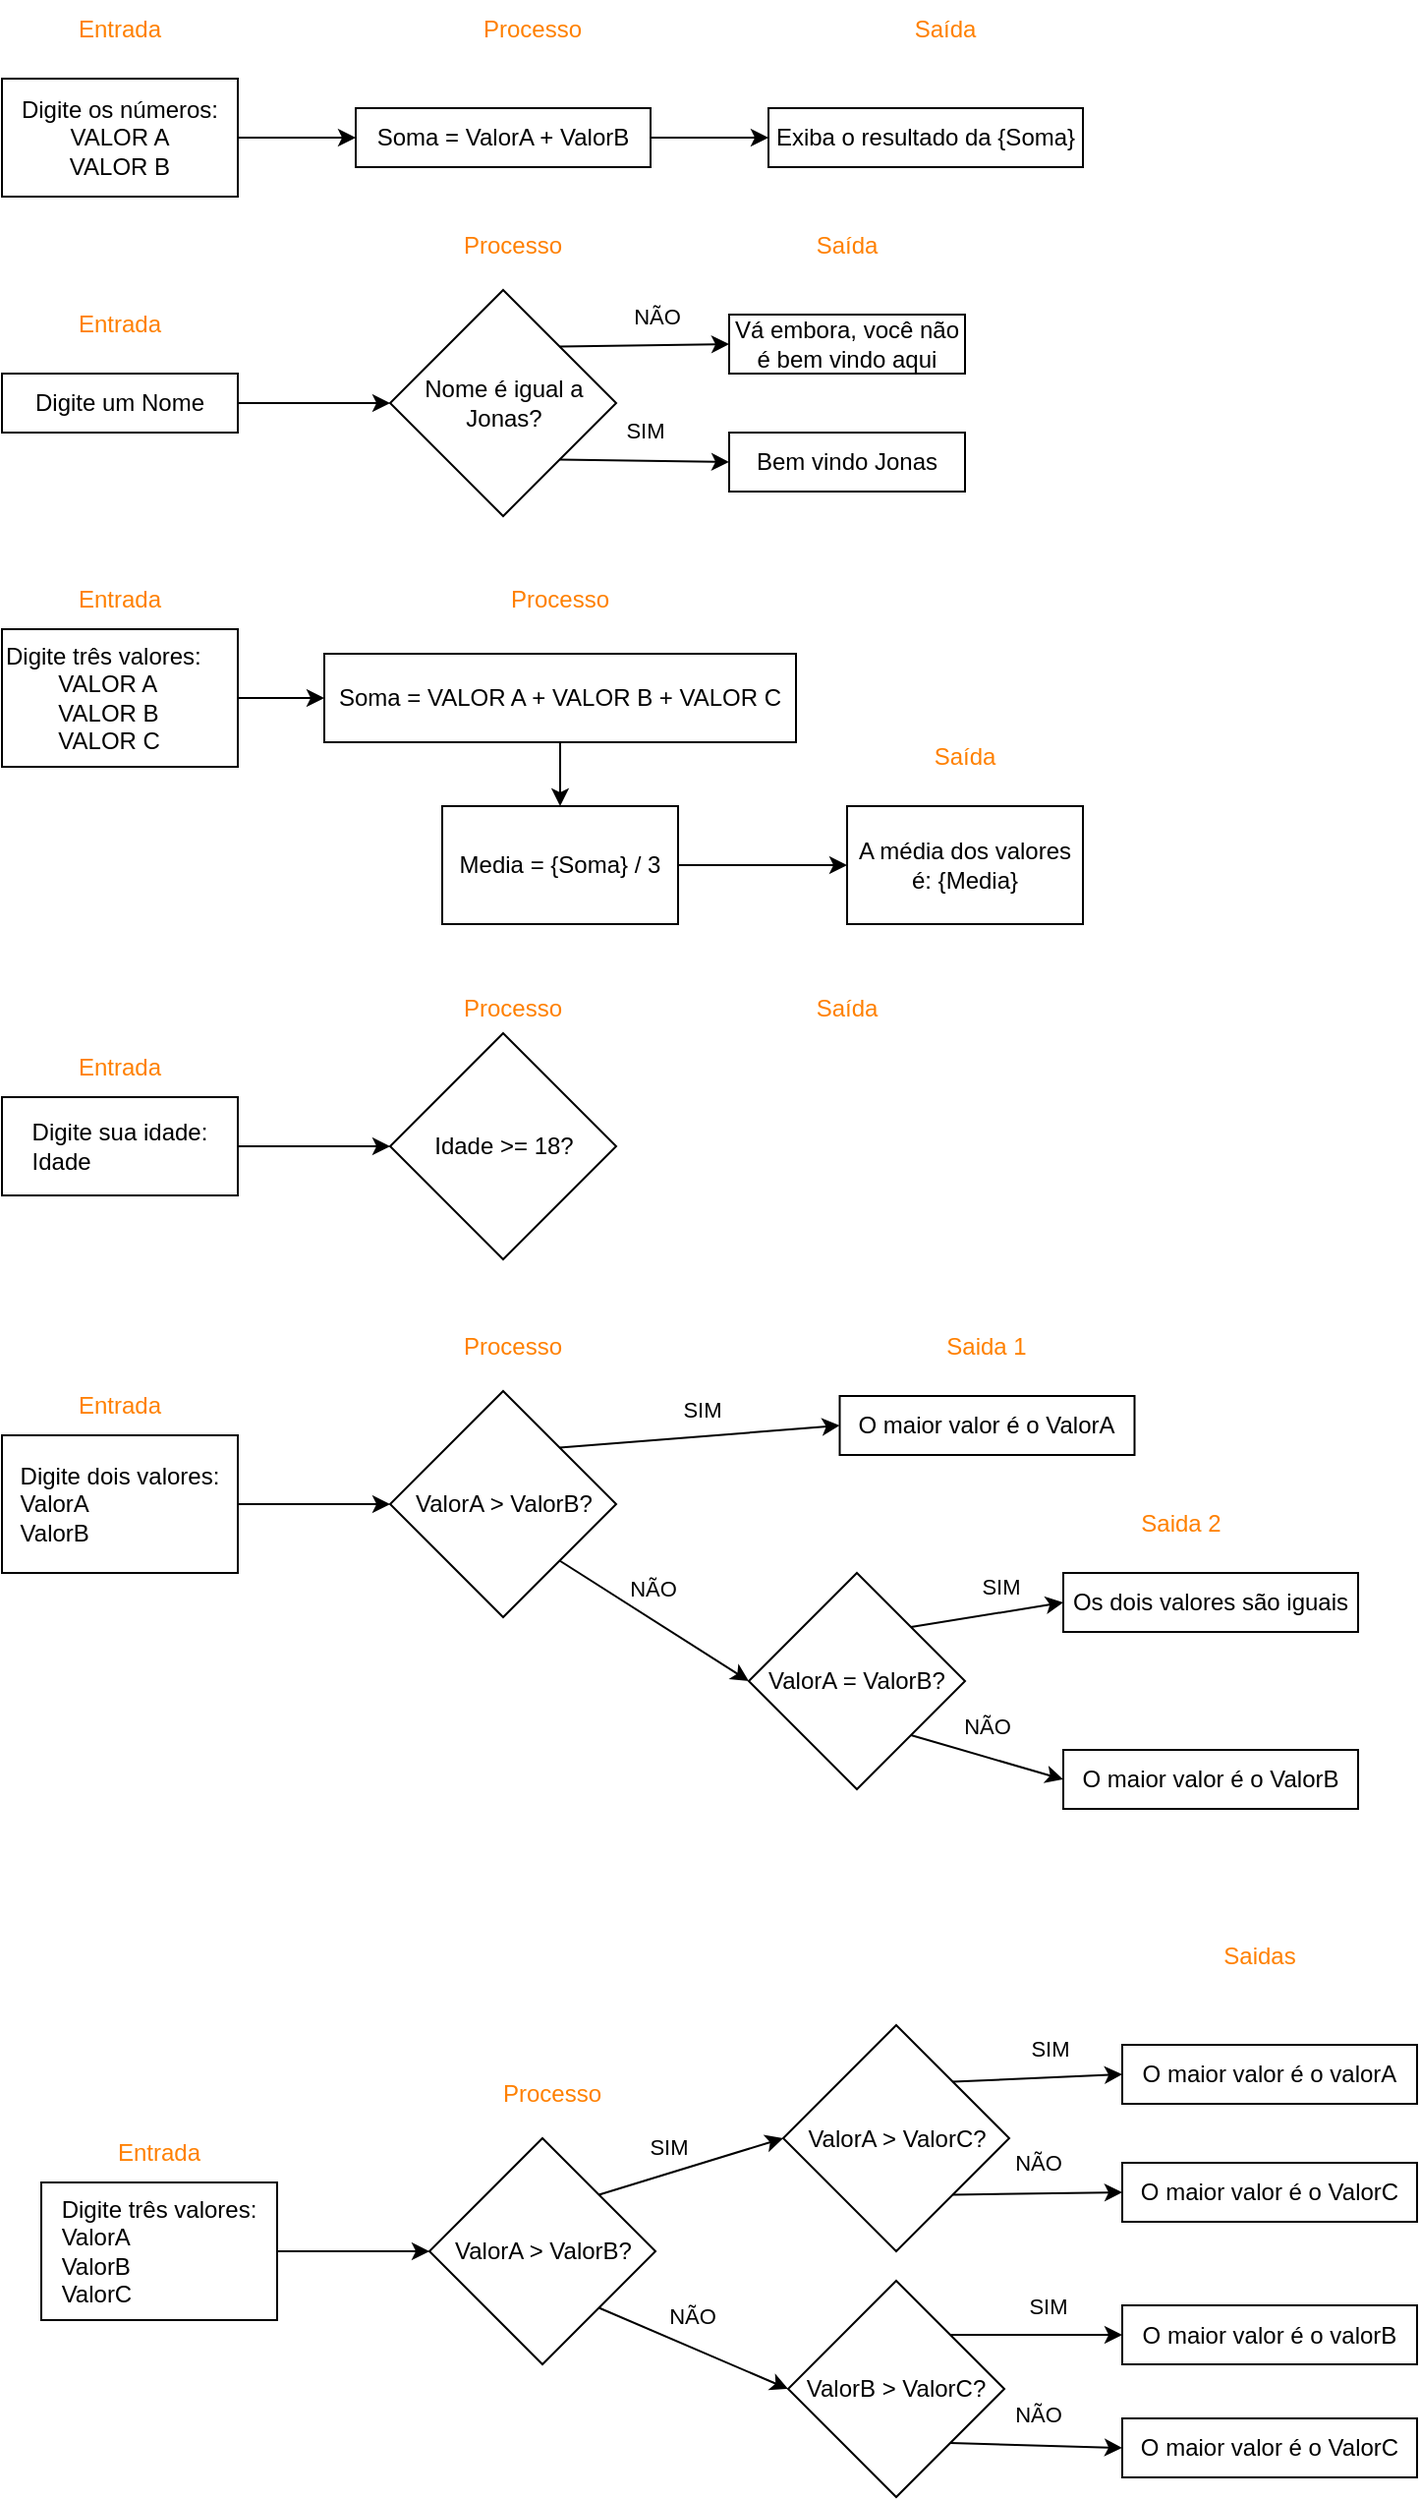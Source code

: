 <mxfile version="26.0.2">
  <diagram name="Página-1" id="0qtDPg-XPkaElGB9iw3Y">
    <mxGraphModel dx="1600" dy="789" grid="1" gridSize="10" guides="1" tooltips="1" connect="1" arrows="1" fold="1" page="1" pageScale="1" pageWidth="827" pageHeight="1169" math="0" shadow="0">
      <root>
        <mxCell id="0" />
        <mxCell id="1" parent="0" />
        <mxCell id="zEi2aZbb0SGyR5O4OHdj-27" value="&lt;font style=&quot;color: rgb(255, 128, 0);&quot;&gt;Entrada&lt;/font&gt;" style="text;html=1;align=center;verticalAlign=middle;whiteSpace=wrap;rounded=0;" vertex="1" parent="1">
          <mxGeometry x="40" y="310" width="60" height="30" as="geometry" />
        </mxCell>
        <mxCell id="zEi2aZbb0SGyR5O4OHdj-28" value="&lt;font style=&quot;color: rgb(255, 128, 0);&quot;&gt;Processo&lt;/font&gt;" style="text;html=1;align=center;verticalAlign=middle;whiteSpace=wrap;rounded=0;" vertex="1" parent="1">
          <mxGeometry x="264" y="310" width="60" height="30" as="geometry" />
        </mxCell>
        <mxCell id="zEi2aZbb0SGyR5O4OHdj-29" value="&lt;font style=&quot;color: rgb(255, 128, 0);&quot;&gt;Saída&lt;/font&gt;" style="text;html=1;align=center;verticalAlign=middle;whiteSpace=wrap;rounded=0;" vertex="1" parent="1">
          <mxGeometry x="470" y="390" width="60" height="30" as="geometry" />
        </mxCell>
        <mxCell id="zEi2aZbb0SGyR5O4OHdj-35" value="" style="edgeStyle=orthogonalEdgeStyle;rounded=0;orthogonalLoop=1;jettySize=auto;html=1;" edge="1" parent="1" source="zEi2aZbb0SGyR5O4OHdj-30" target="zEi2aZbb0SGyR5O4OHdj-34">
          <mxGeometry relative="1" as="geometry" />
        </mxCell>
        <mxCell id="zEi2aZbb0SGyR5O4OHdj-30" value="Digite três valores:&lt;div&gt;&lt;span style=&quot;white-space: pre;&quot;&gt;&#x9;&lt;/span&gt;VALOR A&lt;/div&gt;&lt;div&gt;&lt;span style=&quot;white-space: pre;&quot;&gt;&#x9;&lt;/span&gt;VALOR B&lt;/div&gt;&lt;div&gt;&lt;span style=&quot;white-space: pre;&quot;&gt;&#x9;&lt;/span&gt;VALOR C&lt;/div&gt;" style="rounded=0;whiteSpace=wrap;html=1;fillColor=none;align=left;" vertex="1" parent="1">
          <mxGeometry x="10" y="340" width="120" height="70" as="geometry" />
        </mxCell>
        <mxCell id="zEi2aZbb0SGyR5O4OHdj-38" value="" style="edgeStyle=orthogonalEdgeStyle;rounded=0;orthogonalLoop=1;jettySize=auto;html=1;" edge="1" parent="1" source="zEi2aZbb0SGyR5O4OHdj-34" target="zEi2aZbb0SGyR5O4OHdj-37">
          <mxGeometry relative="1" as="geometry" />
        </mxCell>
        <mxCell id="zEi2aZbb0SGyR5O4OHdj-34" value="Soma = VALOR A + VALOR B + VALOR C" style="whiteSpace=wrap;html=1;align=center;fillColor=none;rounded=0;" vertex="1" parent="1">
          <mxGeometry x="174" y="352.5" width="240" height="45" as="geometry" />
        </mxCell>
        <mxCell id="zEi2aZbb0SGyR5O4OHdj-40" value="" style="edgeStyle=orthogonalEdgeStyle;rounded=0;orthogonalLoop=1;jettySize=auto;html=1;" edge="1" parent="1" source="zEi2aZbb0SGyR5O4OHdj-37" target="zEi2aZbb0SGyR5O4OHdj-39">
          <mxGeometry relative="1" as="geometry" />
        </mxCell>
        <mxCell id="zEi2aZbb0SGyR5O4OHdj-37" value="Media = {Soma} / 3" style="whiteSpace=wrap;html=1;align=center;fillColor=none;rounded=0;" vertex="1" parent="1">
          <mxGeometry x="234" y="430" width="120" height="60" as="geometry" />
        </mxCell>
        <mxCell id="zEi2aZbb0SGyR5O4OHdj-39" value="A média dos valores é: {Media}" style="whiteSpace=wrap;html=1;align=center;fillColor=none;rounded=0;" vertex="1" parent="1">
          <mxGeometry x="440" y="430" width="120" height="60" as="geometry" />
        </mxCell>
        <mxCell id="zEi2aZbb0SGyR5O4OHdj-41" value="&lt;font style=&quot;color: rgb(255, 128, 0);&quot;&gt;Entrada&lt;/font&gt;" style="text;html=1;align=center;verticalAlign=middle;whiteSpace=wrap;rounded=0;" vertex="1" parent="1">
          <mxGeometry x="40" y="20" width="60" height="30" as="geometry" />
        </mxCell>
        <mxCell id="zEi2aZbb0SGyR5O4OHdj-42" value="" style="edgeStyle=orthogonalEdgeStyle;rounded=0;orthogonalLoop=1;jettySize=auto;html=1;" edge="1" parent="1" source="zEi2aZbb0SGyR5O4OHdj-43" target="zEi2aZbb0SGyR5O4OHdj-45">
          <mxGeometry relative="1" as="geometry" />
        </mxCell>
        <mxCell id="zEi2aZbb0SGyR5O4OHdj-43" value="Digite os números:&lt;div&gt;VALOR A&lt;/div&gt;&lt;div&gt;VALOR B&lt;/div&gt;" style="rounded=0;whiteSpace=wrap;html=1;fillColor=none;" vertex="1" parent="1">
          <mxGeometry x="10" y="60" width="120" height="60" as="geometry" />
        </mxCell>
        <mxCell id="zEi2aZbb0SGyR5O4OHdj-44" value="" style="edgeStyle=orthogonalEdgeStyle;rounded=0;orthogonalLoop=1;jettySize=auto;html=1;" edge="1" parent="1" source="zEi2aZbb0SGyR5O4OHdj-45" target="zEi2aZbb0SGyR5O4OHdj-46">
          <mxGeometry relative="1" as="geometry" />
        </mxCell>
        <mxCell id="zEi2aZbb0SGyR5O4OHdj-45" value="Soma = ValorA + ValorB" style="whiteSpace=wrap;html=1;rounded=0;fillColor=none;" vertex="1" parent="1">
          <mxGeometry x="190" y="75" width="150" height="30" as="geometry" />
        </mxCell>
        <mxCell id="zEi2aZbb0SGyR5O4OHdj-46" value="Exiba o resultado da {Soma}" style="whiteSpace=wrap;html=1;fillColor=none;rounded=0;" vertex="1" parent="1">
          <mxGeometry x="400" y="75" width="160" height="30" as="geometry" />
        </mxCell>
        <mxCell id="zEi2aZbb0SGyR5O4OHdj-47" value="&lt;font style=&quot;color: rgb(255, 128, 0);&quot;&gt;Processo&lt;/font&gt;" style="text;html=1;align=center;verticalAlign=middle;whiteSpace=wrap;rounded=0;" vertex="1" parent="1">
          <mxGeometry x="250" y="20" width="60" height="30" as="geometry" />
        </mxCell>
        <mxCell id="zEi2aZbb0SGyR5O4OHdj-48" value="&lt;font style=&quot;color: rgb(255, 128, 0);&quot;&gt;Saída&lt;/font&gt;" style="text;html=1;align=center;verticalAlign=middle;whiteSpace=wrap;rounded=0;" vertex="1" parent="1">
          <mxGeometry x="460" y="20" width="60" height="30" as="geometry" />
        </mxCell>
        <mxCell id="zEi2aZbb0SGyR5O4OHdj-49" value="&lt;font style=&quot;color: rgb(255, 128, 0);&quot;&gt;Entrada&lt;/font&gt;" style="text;html=1;align=center;verticalAlign=middle;whiteSpace=wrap;rounded=0;" vertex="1" parent="1">
          <mxGeometry x="40" y="170" width="60" height="30" as="geometry" />
        </mxCell>
        <mxCell id="zEi2aZbb0SGyR5O4OHdj-50" value="" style="edgeStyle=orthogonalEdgeStyle;rounded=0;orthogonalLoop=1;jettySize=auto;html=1;" edge="1" parent="1" source="zEi2aZbb0SGyR5O4OHdj-51" target="zEi2aZbb0SGyR5O4OHdj-52">
          <mxGeometry relative="1" as="geometry" />
        </mxCell>
        <mxCell id="zEi2aZbb0SGyR5O4OHdj-51" value="Digite um Nome" style="rounded=0;whiteSpace=wrap;html=1;fillColor=none;" vertex="1" parent="1">
          <mxGeometry x="10" y="210" width="120" height="30" as="geometry" />
        </mxCell>
        <mxCell id="zEi2aZbb0SGyR5O4OHdj-52" value="Nome é igual a Jonas?" style="rhombus;whiteSpace=wrap;html=1;fillColor=none;rounded=0;" vertex="1" parent="1">
          <mxGeometry x="207.5" y="167.5" width="115" height="115" as="geometry" />
        </mxCell>
        <mxCell id="zEi2aZbb0SGyR5O4OHdj-53" value="Bem vindo Jonas" style="rounded=0;whiteSpace=wrap;html=1;fillColor=none;" vertex="1" parent="1">
          <mxGeometry x="380" y="240" width="120" height="30" as="geometry" />
        </mxCell>
        <mxCell id="zEi2aZbb0SGyR5O4OHdj-54" value="Vá embora, você não é bem vindo aqui" style="rounded=0;whiteSpace=wrap;html=1;fillColor=none;" vertex="1" parent="1">
          <mxGeometry x="380" y="180" width="120" height="30" as="geometry" />
        </mxCell>
        <mxCell id="zEi2aZbb0SGyR5O4OHdj-55" value="" style="endArrow=classic;html=1;rounded=0;entryX=0;entryY=0.5;entryDx=0;entryDy=0;exitX=1;exitY=1;exitDx=0;exitDy=0;" edge="1" parent="1" source="zEi2aZbb0SGyR5O4OHdj-52" target="zEi2aZbb0SGyR5O4OHdj-53">
          <mxGeometry width="50" height="50" relative="1" as="geometry">
            <mxPoint x="390" y="250" as="sourcePoint" />
            <mxPoint x="440" y="200" as="targetPoint" />
          </mxGeometry>
        </mxCell>
        <mxCell id="zEi2aZbb0SGyR5O4OHdj-56" value="SIM" style="edgeLabel;html=1;align=center;verticalAlign=middle;resizable=0;points=[];labelBackgroundColor=none;" vertex="1" connectable="0" parent="zEi2aZbb0SGyR5O4OHdj-55">
          <mxGeometry x="-0.022" y="-3" relative="1" as="geometry">
            <mxPoint x="1" y="-19" as="offset" />
          </mxGeometry>
        </mxCell>
        <mxCell id="zEi2aZbb0SGyR5O4OHdj-57" value="" style="endArrow=classic;html=1;rounded=0;entryX=0;entryY=0.5;entryDx=0;entryDy=0;exitX=1;exitY=0;exitDx=0;exitDy=0;" edge="1" parent="1" source="zEi2aZbb0SGyR5O4OHdj-52" target="zEi2aZbb0SGyR5O4OHdj-54">
          <mxGeometry width="50" height="50" relative="1" as="geometry">
            <mxPoint x="430" y="230" as="sourcePoint" />
            <mxPoint x="374" y="306" as="targetPoint" />
          </mxGeometry>
        </mxCell>
        <mxCell id="zEi2aZbb0SGyR5O4OHdj-58" value="NÃO" style="edgeLabel;html=1;align=center;verticalAlign=middle;resizable=0;points=[];labelBackgroundColor=none;" vertex="1" connectable="0" parent="zEi2aZbb0SGyR5O4OHdj-57">
          <mxGeometry x="-0.154" y="-2" relative="1" as="geometry">
            <mxPoint x="12" y="-17" as="offset" />
          </mxGeometry>
        </mxCell>
        <mxCell id="zEi2aZbb0SGyR5O4OHdj-59" value="&lt;font style=&quot;color: rgb(255, 128, 0);&quot;&gt;Processo&lt;/font&gt;" style="text;html=1;align=center;verticalAlign=middle;whiteSpace=wrap;rounded=0;" vertex="1" parent="1">
          <mxGeometry x="240" y="130" width="60" height="30" as="geometry" />
        </mxCell>
        <mxCell id="zEi2aZbb0SGyR5O4OHdj-60" value="&lt;font style=&quot;color: rgb(255, 128, 0);&quot;&gt;Saída&lt;/font&gt;" style="text;html=1;align=center;verticalAlign=middle;whiteSpace=wrap;rounded=0;" vertex="1" parent="1">
          <mxGeometry x="410" y="130" width="60" height="30" as="geometry" />
        </mxCell>
        <mxCell id="zEi2aZbb0SGyR5O4OHdj-65" value="&lt;font style=&quot;color: rgb(255, 128, 0);&quot;&gt;Entrada&lt;/font&gt;" style="text;html=1;align=center;verticalAlign=middle;whiteSpace=wrap;rounded=0;" vertex="1" parent="1">
          <mxGeometry x="40" y="548" width="60" height="30" as="geometry" />
        </mxCell>
        <mxCell id="zEi2aZbb0SGyR5O4OHdj-66" value="" style="edgeStyle=orthogonalEdgeStyle;rounded=0;orthogonalLoop=1;jettySize=auto;html=1;" edge="1" parent="1" source="zEi2aZbb0SGyR5O4OHdj-67" target="zEi2aZbb0SGyR5O4OHdj-68">
          <mxGeometry relative="1" as="geometry" />
        </mxCell>
        <mxCell id="zEi2aZbb0SGyR5O4OHdj-67" value="&lt;span style=&quot;text-align: left;&quot;&gt;Digite sua idade:&lt;/span&gt;&lt;div style=&quot;text-align: left;&quot;&gt;Idade&lt;/div&gt;" style="rounded=0;whiteSpace=wrap;html=1;fillColor=none;" vertex="1" parent="1">
          <mxGeometry x="10" y="578" width="120" height="50" as="geometry" />
        </mxCell>
        <mxCell id="zEi2aZbb0SGyR5O4OHdj-68" value="Idade &amp;gt;= 18?" style="rhombus;whiteSpace=wrap;html=1;fillColor=none;rounded=0;" vertex="1" parent="1">
          <mxGeometry x="207.5" y="545.5" width="115" height="115" as="geometry" />
        </mxCell>
        <mxCell id="zEi2aZbb0SGyR5O4OHdj-69" value="O maior valor é o ValorB" style="rounded=0;whiteSpace=wrap;html=1;fillColor=none;" vertex="1" parent="1">
          <mxGeometry x="550" y="910" width="150" height="30" as="geometry" />
        </mxCell>
        <mxCell id="zEi2aZbb0SGyR5O4OHdj-70" value="Os dois valores são iguais" style="rounded=0;whiteSpace=wrap;html=1;fillColor=none;" vertex="1" parent="1">
          <mxGeometry x="550" y="820" width="150" height="30" as="geometry" />
        </mxCell>
        <mxCell id="zEi2aZbb0SGyR5O4OHdj-71" value="" style="endArrow=classic;html=1;rounded=0;entryX=0;entryY=0.5;entryDx=0;entryDy=0;exitX=1;exitY=1;exitDx=0;exitDy=0;" edge="1" parent="1" source="zEi2aZbb0SGyR5O4OHdj-89" target="zEi2aZbb0SGyR5O4OHdj-69">
          <mxGeometry width="50" height="50" relative="1" as="geometry">
            <mxPoint x="500" y="903.75" as="sourcePoint" />
            <mxPoint x="646.25" y="850" as="targetPoint" />
          </mxGeometry>
        </mxCell>
        <mxCell id="zEi2aZbb0SGyR5O4OHdj-72" value="NÃO" style="edgeLabel;html=1;align=center;verticalAlign=middle;resizable=0;points=[];labelBackgroundColor=none;" vertex="1" connectable="0" parent="zEi2aZbb0SGyR5O4OHdj-71">
          <mxGeometry x="-0.022" y="-3" relative="1" as="geometry">
            <mxPoint x="1" y="-19" as="offset" />
          </mxGeometry>
        </mxCell>
        <mxCell id="zEi2aZbb0SGyR5O4OHdj-73" value="" style="endArrow=classic;html=1;rounded=0;entryX=0;entryY=0.5;entryDx=0;entryDy=0;exitX=1;exitY=0;exitDx=0;exitDy=0;" edge="1" parent="1" source="zEi2aZbb0SGyR5O4OHdj-89" target="zEi2aZbb0SGyR5O4OHdj-70">
          <mxGeometry width="50" height="50" relative="1" as="geometry">
            <mxPoint x="500" y="846.25" as="sourcePoint" />
            <mxPoint x="580.25" y="956" as="targetPoint" />
          </mxGeometry>
        </mxCell>
        <mxCell id="zEi2aZbb0SGyR5O4OHdj-74" value="SIM" style="edgeLabel;html=1;align=center;verticalAlign=middle;resizable=0;points=[];labelBackgroundColor=none;" vertex="1" connectable="0" parent="zEi2aZbb0SGyR5O4OHdj-73">
          <mxGeometry x="-0.154" y="-2" relative="1" as="geometry">
            <mxPoint x="12" y="-17" as="offset" />
          </mxGeometry>
        </mxCell>
        <mxCell id="zEi2aZbb0SGyR5O4OHdj-75" value="&lt;font style=&quot;color: rgb(255, 128, 0);&quot;&gt;Processo&lt;/font&gt;" style="text;html=1;align=center;verticalAlign=middle;whiteSpace=wrap;rounded=0;" vertex="1" parent="1">
          <mxGeometry x="240" y="518" width="60" height="30" as="geometry" />
        </mxCell>
        <mxCell id="zEi2aZbb0SGyR5O4OHdj-76" value="&lt;font style=&quot;color: rgb(255, 128, 0);&quot;&gt;Saída&lt;/font&gt;" style="text;html=1;align=center;verticalAlign=middle;whiteSpace=wrap;rounded=0;" vertex="1" parent="1">
          <mxGeometry x="410" y="518" width="60" height="30" as="geometry" />
        </mxCell>
        <mxCell id="zEi2aZbb0SGyR5O4OHdj-77" value="&lt;font style=&quot;color: rgb(255, 128, 0);&quot;&gt;Entrada&lt;/font&gt;" style="text;html=1;align=center;verticalAlign=middle;whiteSpace=wrap;rounded=0;" vertex="1" parent="1">
          <mxGeometry x="40" y="720" width="60" height="30" as="geometry" />
        </mxCell>
        <mxCell id="zEi2aZbb0SGyR5O4OHdj-78" value="" style="edgeStyle=orthogonalEdgeStyle;rounded=0;orthogonalLoop=1;jettySize=auto;html=1;" edge="1" parent="1" source="zEi2aZbb0SGyR5O4OHdj-79" target="zEi2aZbb0SGyR5O4OHdj-80">
          <mxGeometry relative="1" as="geometry" />
        </mxCell>
        <mxCell id="zEi2aZbb0SGyR5O4OHdj-79" value="&lt;span style=&quot;text-align: left;&quot;&gt;Digite dois valores:&lt;/span&gt;&lt;div style=&quot;text-align: left;&quot;&gt;ValorA&lt;/div&gt;&lt;div style=&quot;text-align: left;&quot;&gt;ValorB&lt;/div&gt;" style="rounded=0;whiteSpace=wrap;html=1;fillColor=none;" vertex="1" parent="1">
          <mxGeometry x="10" y="750" width="120" height="70" as="geometry" />
        </mxCell>
        <mxCell id="zEi2aZbb0SGyR5O4OHdj-80" value="ValorA &amp;gt; ValorB?" style="rhombus;whiteSpace=wrap;html=1;fillColor=none;rounded=0;" vertex="1" parent="1">
          <mxGeometry x="207.5" y="727.5" width="115" height="115" as="geometry" />
        </mxCell>
        <mxCell id="zEi2aZbb0SGyR5O4OHdj-82" value="O maior valor é o ValorA" style="rounded=0;whiteSpace=wrap;html=1;fillColor=none;" vertex="1" parent="1">
          <mxGeometry x="436.25" y="730" width="150" height="30" as="geometry" />
        </mxCell>
        <mxCell id="zEi2aZbb0SGyR5O4OHdj-83" value="" style="endArrow=classic;html=1;rounded=0;exitX=1;exitY=1;exitDx=0;exitDy=0;entryX=0;entryY=0.5;entryDx=0;entryDy=0;" edge="1" parent="1" source="zEi2aZbb0SGyR5O4OHdj-80" target="zEi2aZbb0SGyR5O4OHdj-89">
          <mxGeometry width="50" height="50" relative="1" as="geometry">
            <mxPoint x="390" y="800" as="sourcePoint" />
            <mxPoint x="380" y="850" as="targetPoint" />
          </mxGeometry>
        </mxCell>
        <mxCell id="zEi2aZbb0SGyR5O4OHdj-84" value="NÃO" style="edgeLabel;html=1;align=center;verticalAlign=middle;resizable=0;points=[];labelBackgroundColor=none;" vertex="1" connectable="0" parent="zEi2aZbb0SGyR5O4OHdj-83">
          <mxGeometry x="-0.022" y="-3" relative="1" as="geometry">
            <mxPoint x="1" y="-19" as="offset" />
          </mxGeometry>
        </mxCell>
        <mxCell id="zEi2aZbb0SGyR5O4OHdj-85" value="" style="endArrow=classic;html=1;rounded=0;entryX=0;entryY=0.5;entryDx=0;entryDy=0;exitX=1;exitY=0;exitDx=0;exitDy=0;" edge="1" parent="1" source="zEi2aZbb0SGyR5O4OHdj-80" target="zEi2aZbb0SGyR5O4OHdj-82">
          <mxGeometry width="50" height="50" relative="1" as="geometry">
            <mxPoint x="430" y="780" as="sourcePoint" />
            <mxPoint x="374" y="856" as="targetPoint" />
          </mxGeometry>
        </mxCell>
        <mxCell id="zEi2aZbb0SGyR5O4OHdj-86" value="SIM" style="edgeLabel;html=1;align=center;verticalAlign=middle;resizable=0;points=[];labelBackgroundColor=none;" vertex="1" connectable="0" parent="zEi2aZbb0SGyR5O4OHdj-85">
          <mxGeometry x="-0.154" y="-2" relative="1" as="geometry">
            <mxPoint x="12" y="-17" as="offset" />
          </mxGeometry>
        </mxCell>
        <mxCell id="zEi2aZbb0SGyR5O4OHdj-87" value="&lt;font style=&quot;color: rgb(255, 128, 0);&quot;&gt;Processo&lt;/font&gt;" style="text;html=1;align=center;verticalAlign=middle;whiteSpace=wrap;rounded=0;" vertex="1" parent="1">
          <mxGeometry x="240" y="690" width="60" height="30" as="geometry" />
        </mxCell>
        <mxCell id="zEi2aZbb0SGyR5O4OHdj-88" value="&lt;font style=&quot;color: rgb(255, 128, 0);&quot;&gt;Saida 1&lt;/font&gt;" style="text;html=1;align=center;verticalAlign=middle;whiteSpace=wrap;rounded=0;" vertex="1" parent="1">
          <mxGeometry x="481.25" y="690" width="60" height="30" as="geometry" />
        </mxCell>
        <mxCell id="zEi2aZbb0SGyR5O4OHdj-89" value="ValorA = ValorB?" style="rhombus;whiteSpace=wrap;html=1;fillColor=none;" vertex="1" parent="1">
          <mxGeometry x="390" y="820" width="110" height="110" as="geometry" />
        </mxCell>
        <mxCell id="zEi2aZbb0SGyR5O4OHdj-91" value="&lt;font style=&quot;color: rgb(255, 128, 0);&quot;&gt;Saida 2&lt;/font&gt;" style="text;html=1;align=center;verticalAlign=middle;whiteSpace=wrap;rounded=0;" vertex="1" parent="1">
          <mxGeometry x="580" y="780" width="60" height="30" as="geometry" />
        </mxCell>
        <mxCell id="zEi2aZbb0SGyR5O4OHdj-92" value="O maior valor é o ValorC" style="rounded=0;whiteSpace=wrap;html=1;fillColor=none;" vertex="1" parent="1">
          <mxGeometry x="580" y="1250" width="150" height="30" as="geometry" />
        </mxCell>
        <mxCell id="zEi2aZbb0SGyR5O4OHdj-93" value="O maior valor é o valorB" style="rounded=0;whiteSpace=wrap;html=1;fillColor=none;" vertex="1" parent="1">
          <mxGeometry x="580" y="1192.5" width="150" height="30" as="geometry" />
        </mxCell>
        <mxCell id="zEi2aZbb0SGyR5O4OHdj-94" value="" style="endArrow=classic;html=1;rounded=0;entryX=0;entryY=0.5;entryDx=0;entryDy=0;exitX=1;exitY=1;exitDx=0;exitDy=0;" edge="1" parent="1" source="zEi2aZbb0SGyR5O4OHdj-109" target="zEi2aZbb0SGyR5O4OHdj-92">
          <mxGeometry width="50" height="50" relative="1" as="geometry">
            <mxPoint x="520" y="1283.75" as="sourcePoint" />
            <mxPoint x="666.25" y="1230" as="targetPoint" />
          </mxGeometry>
        </mxCell>
        <mxCell id="zEi2aZbb0SGyR5O4OHdj-95" value="NÃO" style="edgeLabel;html=1;align=center;verticalAlign=middle;resizable=0;points=[];labelBackgroundColor=none;" vertex="1" connectable="0" parent="zEi2aZbb0SGyR5O4OHdj-94">
          <mxGeometry x="-0.022" y="-3" relative="1" as="geometry">
            <mxPoint x="1" y="-19" as="offset" />
          </mxGeometry>
        </mxCell>
        <mxCell id="zEi2aZbb0SGyR5O4OHdj-96" value="" style="endArrow=classic;html=1;rounded=0;entryX=0;entryY=0.5;entryDx=0;entryDy=0;exitX=1;exitY=0;exitDx=0;exitDy=0;" edge="1" parent="1" source="zEi2aZbb0SGyR5O4OHdj-109" target="zEi2aZbb0SGyR5O4OHdj-93">
          <mxGeometry width="50" height="50" relative="1" as="geometry">
            <mxPoint x="520" y="1226.25" as="sourcePoint" />
            <mxPoint x="600.25" y="1336" as="targetPoint" />
          </mxGeometry>
        </mxCell>
        <mxCell id="zEi2aZbb0SGyR5O4OHdj-97" value="SIM" style="edgeLabel;html=1;align=center;verticalAlign=middle;resizable=0;points=[];labelBackgroundColor=none;" vertex="1" connectable="0" parent="zEi2aZbb0SGyR5O4OHdj-96">
          <mxGeometry x="-0.154" y="-2" relative="1" as="geometry">
            <mxPoint x="12" y="-17" as="offset" />
          </mxGeometry>
        </mxCell>
        <mxCell id="zEi2aZbb0SGyR5O4OHdj-98" value="&lt;font style=&quot;color: rgb(255, 128, 0);&quot;&gt;Entrada&lt;/font&gt;" style="text;html=1;align=center;verticalAlign=middle;whiteSpace=wrap;rounded=0;" vertex="1" parent="1">
          <mxGeometry x="60" y="1100" width="60" height="30" as="geometry" />
        </mxCell>
        <mxCell id="zEi2aZbb0SGyR5O4OHdj-99" value="" style="edgeStyle=orthogonalEdgeStyle;rounded=0;orthogonalLoop=1;jettySize=auto;html=1;" edge="1" parent="1" source="zEi2aZbb0SGyR5O4OHdj-100" target="zEi2aZbb0SGyR5O4OHdj-101">
          <mxGeometry relative="1" as="geometry" />
        </mxCell>
        <mxCell id="zEi2aZbb0SGyR5O4OHdj-100" value="&lt;span style=&quot;text-align: left;&quot;&gt;Digite três valores:&lt;/span&gt;&lt;div style=&quot;text-align: left;&quot;&gt;ValorA&lt;/div&gt;&lt;div style=&quot;text-align: left;&quot;&gt;ValorB&lt;/div&gt;&lt;div style=&quot;text-align: left;&quot;&gt;ValorC&lt;/div&gt;" style="rounded=0;whiteSpace=wrap;html=1;fillColor=none;" vertex="1" parent="1">
          <mxGeometry x="30" y="1130" width="120" height="70" as="geometry" />
        </mxCell>
        <mxCell id="zEi2aZbb0SGyR5O4OHdj-101" value="ValorA &amp;gt; ValorB?" style="rhombus;whiteSpace=wrap;html=1;fillColor=none;rounded=0;" vertex="1" parent="1">
          <mxGeometry x="227.5" y="1107.5" width="115" height="115" as="geometry" />
        </mxCell>
        <mxCell id="zEi2aZbb0SGyR5O4OHdj-103" value="" style="endArrow=classic;html=1;rounded=0;exitX=1;exitY=1;exitDx=0;exitDy=0;entryX=0;entryY=0.5;entryDx=0;entryDy=0;" edge="1" parent="1" source="zEi2aZbb0SGyR5O4OHdj-101" target="zEi2aZbb0SGyR5O4OHdj-109">
          <mxGeometry width="50" height="50" relative="1" as="geometry">
            <mxPoint x="410" y="1180" as="sourcePoint" />
            <mxPoint x="400" y="1230" as="targetPoint" />
          </mxGeometry>
        </mxCell>
        <mxCell id="zEi2aZbb0SGyR5O4OHdj-104" value="NÃO" style="edgeLabel;html=1;align=center;verticalAlign=middle;resizable=0;points=[];labelBackgroundColor=none;" vertex="1" connectable="0" parent="zEi2aZbb0SGyR5O4OHdj-103">
          <mxGeometry x="-0.022" y="-3" relative="1" as="geometry">
            <mxPoint x="1" y="-19" as="offset" />
          </mxGeometry>
        </mxCell>
        <mxCell id="zEi2aZbb0SGyR5O4OHdj-107" value="&lt;font style=&quot;color: rgb(255, 128, 0);&quot;&gt;Processo&lt;/font&gt;" style="text;html=1;align=center;verticalAlign=middle;whiteSpace=wrap;rounded=0;" vertex="1" parent="1">
          <mxGeometry x="260" y="1070" width="60" height="30" as="geometry" />
        </mxCell>
        <mxCell id="zEi2aZbb0SGyR5O4OHdj-108" value="&lt;font style=&quot;color: rgb(255, 128, 0);&quot;&gt;Saidas&lt;/font&gt;" style="text;html=1;align=center;verticalAlign=middle;whiteSpace=wrap;rounded=0;" vertex="1" parent="1">
          <mxGeometry x="620" y="1000" width="60" height="30" as="geometry" />
        </mxCell>
        <mxCell id="zEi2aZbb0SGyR5O4OHdj-109" value="ValorB &amp;gt; ValorC?" style="rhombus;whiteSpace=wrap;html=1;fillColor=none;" vertex="1" parent="1">
          <mxGeometry x="410" y="1180" width="110" height="110" as="geometry" />
        </mxCell>
        <mxCell id="zEi2aZbb0SGyR5O4OHdj-114" value="" style="endArrow=classic;html=1;rounded=0;exitX=1;exitY=0;exitDx=0;exitDy=0;entryX=0;entryY=0.5;entryDx=0;entryDy=0;" edge="1" parent="1" source="zEi2aZbb0SGyR5O4OHdj-101" target="zEi2aZbb0SGyR5O4OHdj-115">
          <mxGeometry width="50" height="50" relative="1" as="geometry">
            <mxPoint x="500" y="1190" as="sourcePoint" />
            <mxPoint x="420" y="1110" as="targetPoint" />
          </mxGeometry>
        </mxCell>
        <mxCell id="zEi2aZbb0SGyR5O4OHdj-117" value="SIM" style="edgeLabel;html=1;align=center;verticalAlign=middle;resizable=0;points=[];" vertex="1" connectable="0" parent="zEi2aZbb0SGyR5O4OHdj-114">
          <mxGeometry x="-0.269" y="1" relative="1" as="geometry">
            <mxPoint x="1" y="-13" as="offset" />
          </mxGeometry>
        </mxCell>
        <mxCell id="zEi2aZbb0SGyR5O4OHdj-115" value="ValorA &amp;gt; ValorC?" style="rhombus;whiteSpace=wrap;html=1;fillColor=none;rounded=0;" vertex="1" parent="1">
          <mxGeometry x="407.5" y="1050" width="115" height="115" as="geometry" />
        </mxCell>
        <mxCell id="zEi2aZbb0SGyR5O4OHdj-119" value="O maior valor é o ValorC" style="rounded=0;whiteSpace=wrap;html=1;fillColor=none;" vertex="1" parent="1">
          <mxGeometry x="580" y="1120" width="150" height="30" as="geometry" />
        </mxCell>
        <mxCell id="zEi2aZbb0SGyR5O4OHdj-120" value="O maior valor é o valorA" style="rounded=0;whiteSpace=wrap;html=1;fillColor=none;" vertex="1" parent="1">
          <mxGeometry x="580" y="1060" width="150" height="30" as="geometry" />
        </mxCell>
        <mxCell id="zEi2aZbb0SGyR5O4OHdj-121" value="" style="endArrow=classic;html=1;rounded=0;entryX=0;entryY=0.5;entryDx=0;entryDy=0;exitX=1;exitY=1;exitDx=0;exitDy=0;" edge="1" parent="1" target="zEi2aZbb0SGyR5O4OHdj-119" source="zEi2aZbb0SGyR5O4OHdj-115">
          <mxGeometry width="50" height="50" relative="1" as="geometry">
            <mxPoint x="530" y="1133" as="sourcePoint" />
            <mxPoint x="703.25" y="1080" as="targetPoint" />
          </mxGeometry>
        </mxCell>
        <mxCell id="zEi2aZbb0SGyR5O4OHdj-122" value="NÃO" style="edgeLabel;html=1;align=center;verticalAlign=middle;resizable=0;points=[];labelBackgroundColor=none;" vertex="1" connectable="0" parent="zEi2aZbb0SGyR5O4OHdj-121">
          <mxGeometry x="-0.022" y="-3" relative="1" as="geometry">
            <mxPoint x="1" y="-19" as="offset" />
          </mxGeometry>
        </mxCell>
        <mxCell id="zEi2aZbb0SGyR5O4OHdj-123" value="" style="endArrow=classic;html=1;rounded=0;entryX=0;entryY=0.5;entryDx=0;entryDy=0;exitX=1;exitY=0;exitDx=0;exitDy=0;" edge="1" parent="1" target="zEi2aZbb0SGyR5O4OHdj-120" source="zEi2aZbb0SGyR5O4OHdj-115">
          <mxGeometry width="50" height="50" relative="1" as="geometry">
            <mxPoint x="530" y="1078" as="sourcePoint" />
            <mxPoint x="637.25" y="1186" as="targetPoint" />
          </mxGeometry>
        </mxCell>
        <mxCell id="zEi2aZbb0SGyR5O4OHdj-124" value="SIM" style="edgeLabel;html=1;align=center;verticalAlign=middle;resizable=0;points=[];labelBackgroundColor=none;" vertex="1" connectable="0" parent="zEi2aZbb0SGyR5O4OHdj-123">
          <mxGeometry x="-0.154" y="-2" relative="1" as="geometry">
            <mxPoint x="12" y="-17" as="offset" />
          </mxGeometry>
        </mxCell>
      </root>
    </mxGraphModel>
  </diagram>
</mxfile>
